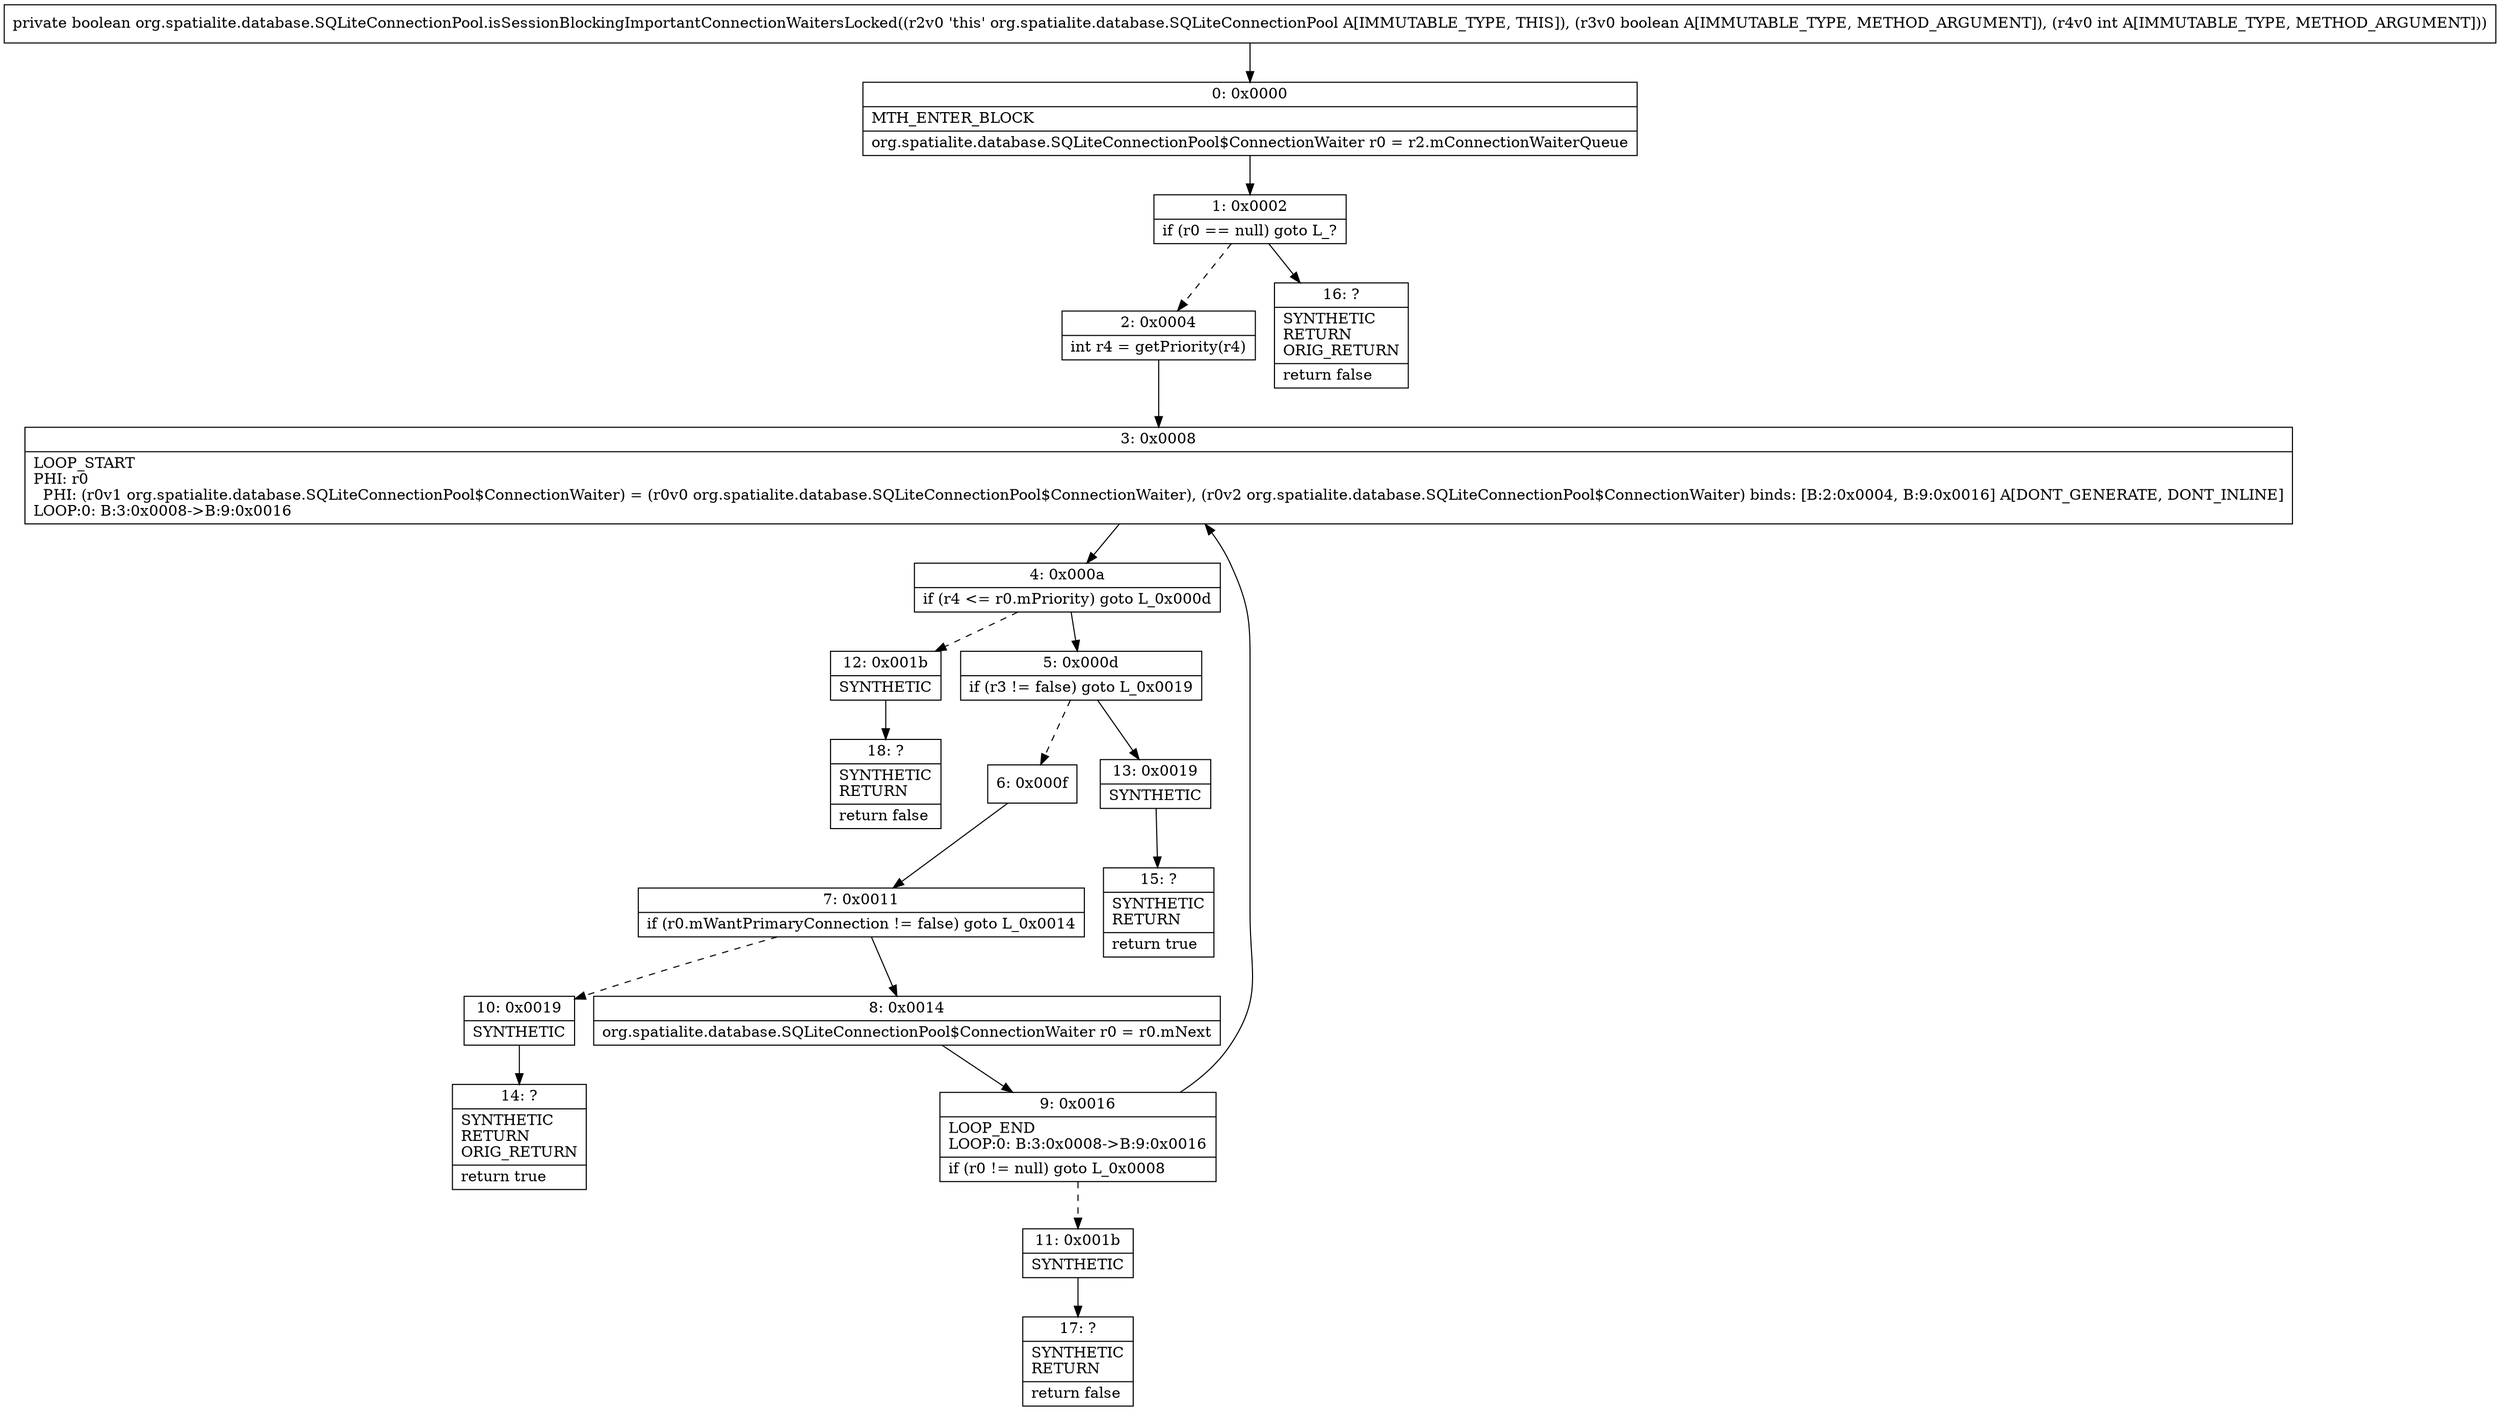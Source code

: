 digraph "CFG fororg.spatialite.database.SQLiteConnectionPool.isSessionBlockingImportantConnectionWaitersLocked(ZI)Z" {
Node_0 [shape=record,label="{0\:\ 0x0000|MTH_ENTER_BLOCK\l|org.spatialite.database.SQLiteConnectionPool$ConnectionWaiter r0 = r2.mConnectionWaiterQueue\l}"];
Node_1 [shape=record,label="{1\:\ 0x0002|if (r0 == null) goto L_?\l}"];
Node_2 [shape=record,label="{2\:\ 0x0004|int r4 = getPriority(r4)\l}"];
Node_3 [shape=record,label="{3\:\ 0x0008|LOOP_START\lPHI: r0 \l  PHI: (r0v1 org.spatialite.database.SQLiteConnectionPool$ConnectionWaiter) = (r0v0 org.spatialite.database.SQLiteConnectionPool$ConnectionWaiter), (r0v2 org.spatialite.database.SQLiteConnectionPool$ConnectionWaiter) binds: [B:2:0x0004, B:9:0x0016] A[DONT_GENERATE, DONT_INLINE]\lLOOP:0: B:3:0x0008\-\>B:9:0x0016\l}"];
Node_4 [shape=record,label="{4\:\ 0x000a|if (r4 \<= r0.mPriority) goto L_0x000d\l}"];
Node_5 [shape=record,label="{5\:\ 0x000d|if (r3 != false) goto L_0x0019\l}"];
Node_6 [shape=record,label="{6\:\ 0x000f}"];
Node_7 [shape=record,label="{7\:\ 0x0011|if (r0.mWantPrimaryConnection != false) goto L_0x0014\l}"];
Node_8 [shape=record,label="{8\:\ 0x0014|org.spatialite.database.SQLiteConnectionPool$ConnectionWaiter r0 = r0.mNext\l}"];
Node_9 [shape=record,label="{9\:\ 0x0016|LOOP_END\lLOOP:0: B:3:0x0008\-\>B:9:0x0016\l|if (r0 != null) goto L_0x0008\l}"];
Node_10 [shape=record,label="{10\:\ 0x0019|SYNTHETIC\l}"];
Node_11 [shape=record,label="{11\:\ 0x001b|SYNTHETIC\l}"];
Node_12 [shape=record,label="{12\:\ 0x001b|SYNTHETIC\l}"];
Node_13 [shape=record,label="{13\:\ 0x0019|SYNTHETIC\l}"];
Node_14 [shape=record,label="{14\:\ ?|SYNTHETIC\lRETURN\lORIG_RETURN\l|return true\l}"];
Node_15 [shape=record,label="{15\:\ ?|SYNTHETIC\lRETURN\l|return true\l}"];
Node_16 [shape=record,label="{16\:\ ?|SYNTHETIC\lRETURN\lORIG_RETURN\l|return false\l}"];
Node_17 [shape=record,label="{17\:\ ?|SYNTHETIC\lRETURN\l|return false\l}"];
Node_18 [shape=record,label="{18\:\ ?|SYNTHETIC\lRETURN\l|return false\l}"];
MethodNode[shape=record,label="{private boolean org.spatialite.database.SQLiteConnectionPool.isSessionBlockingImportantConnectionWaitersLocked((r2v0 'this' org.spatialite.database.SQLiteConnectionPool A[IMMUTABLE_TYPE, THIS]), (r3v0 boolean A[IMMUTABLE_TYPE, METHOD_ARGUMENT]), (r4v0 int A[IMMUTABLE_TYPE, METHOD_ARGUMENT])) }"];
MethodNode -> Node_0;
Node_0 -> Node_1;
Node_1 -> Node_2[style=dashed];
Node_1 -> Node_16;
Node_2 -> Node_3;
Node_3 -> Node_4;
Node_4 -> Node_5;
Node_4 -> Node_12[style=dashed];
Node_5 -> Node_6[style=dashed];
Node_5 -> Node_13;
Node_6 -> Node_7;
Node_7 -> Node_8;
Node_7 -> Node_10[style=dashed];
Node_8 -> Node_9;
Node_9 -> Node_3;
Node_9 -> Node_11[style=dashed];
Node_10 -> Node_14;
Node_11 -> Node_17;
Node_12 -> Node_18;
Node_13 -> Node_15;
}

